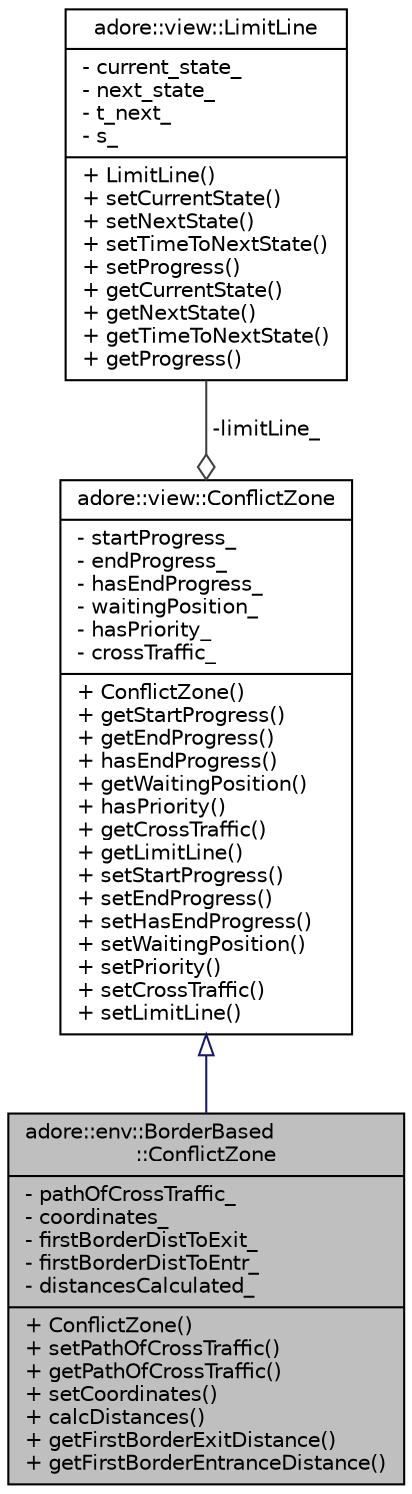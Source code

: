 digraph "adore::env::BorderBased::ConflictZone"
{
 // LATEX_PDF_SIZE
  edge [fontname="Helvetica",fontsize="10",labelfontname="Helvetica",labelfontsize="10"];
  node [fontname="Helvetica",fontsize="10",shape=record];
  Node1 [label="{adore::env::BorderBased\l::ConflictZone\n|- pathOfCrossTraffic_\l- coordinates_\l- firstBorderDistToExit_\l- firstBorderDistToEntr_\l- distancesCalculated_\l|+ ConflictZone()\l+ setPathOfCrossTraffic()\l+ getPathOfCrossTraffic()\l+ setCoordinates()\l+ calcDistances()\l+ getFirstBorderExitDistance()\l+ getFirstBorderEntranceDistance()\l}",height=0.2,width=0.4,color="black", fillcolor="grey75", style="filled", fontcolor="black",tooltip=" "];
  Node2 -> Node1 [dir="back",color="midnightblue",fontsize="10",style="solid",arrowtail="onormal",fontname="Helvetica"];
  Node2 [label="{adore::view::ConflictZone\n|- startProgress_\l- endProgress_\l- hasEndProgress_\l- waitingPosition_\l- hasPriority_\l- crossTraffic_\l|+ ConflictZone()\l+ getStartProgress()\l+ getEndProgress()\l+ hasEndProgress()\l+ getWaitingPosition()\l+ hasPriority()\l+ getCrossTraffic()\l+ getLimitLine()\l+ setStartProgress()\l+ setEndProgress()\l+ setHasEndProgress()\l+ setWaitingPosition()\l+ setPriority()\l+ setCrossTraffic()\l+ setLimitLine()\l}",height=0.2,width=0.4,color="black", fillcolor="white", style="filled",URL="$classadore_1_1view_1_1ConflictZone.html",tooltip=" "];
  Node3 -> Node2 [color="grey25",fontsize="10",style="solid",label=" -limitLine_" ,arrowhead="odiamond",fontname="Helvetica"];
  Node3 [label="{adore::view::LimitLine\n|- current_state_\l- next_state_\l- t_next_\l- s_\l|+ LimitLine()\l+ setCurrentState()\l+ setNextState()\l+ setTimeToNextState()\l+ setProgress()\l+ getCurrentState()\l+ getNextState()\l+ getTimeToNextState()\l+ getProgress()\l}",height=0.2,width=0.4,color="black", fillcolor="white", style="filled",URL="$structadore_1_1view_1_1LimitLine.html",tooltip=" "];
}
